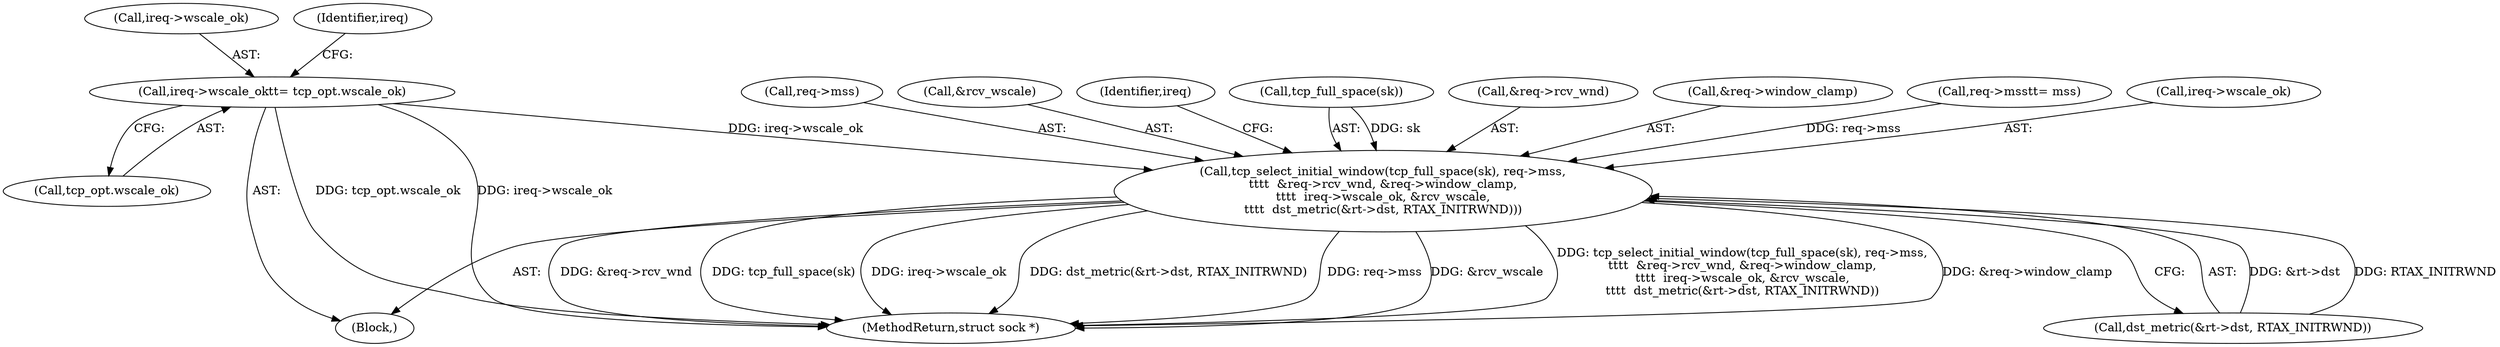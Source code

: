 digraph "0_linux_f6d8bd051c391c1c0458a30b2a7abcd939329259_28@pointer" {
"1000286" [label="(Call,ireq->wscale_ok\t\t= tcp_opt.wscale_ok)"];
"1000440" [label="(Call,tcp_select_initial_window(tcp_full_space(sk), req->mss,\n\t\t\t\t  &req->rcv_wnd, &req->window_clamp,\n\t\t\t\t  ireq->wscale_ok, &rcv_wscale,\n\t\t\t\t  dst_metric(&rt->dst, RTAX_INITRWND)))"];
"1000483" [label="(MethodReturn,struct sock *)"];
"1000457" [label="(Call,&rcv_wscale)"];
"1000467" [label="(Identifier,ireq)"];
"1000287" [label="(Call,ireq->wscale_ok)"];
"1000286" [label="(Call,ireq->wscale_ok\t\t= tcp_opt.wscale_ok)"];
"1000440" [label="(Call,tcp_select_initial_window(tcp_full_space(sk), req->mss,\n\t\t\t\t  &req->rcv_wnd, &req->window_clamp,\n\t\t\t\t  ireq->wscale_ok, &rcv_wscale,\n\t\t\t\t  dst_metric(&rt->dst, RTAX_INITRWND)))"];
"1000290" [label="(Call,tcp_opt.wscale_ok)"];
"1000441" [label="(Call,tcp_full_space(sk))"];
"1000459" [label="(Call,dst_metric(&rt->dst, RTAX_INITRWND))"];
"1000109" [label="(Block,)"];
"1000446" [label="(Call,&req->rcv_wnd)"];
"1000295" [label="(Identifier,ireq)"];
"1000450" [label="(Call,&req->window_clamp)"];
"1000232" [label="(Call,req->mss\t\t= mss)"];
"1000454" [label="(Call,ireq->wscale_ok)"];
"1000443" [label="(Call,req->mss)"];
"1000286" -> "1000109"  [label="AST: "];
"1000286" -> "1000290"  [label="CFG: "];
"1000287" -> "1000286"  [label="AST: "];
"1000290" -> "1000286"  [label="AST: "];
"1000295" -> "1000286"  [label="CFG: "];
"1000286" -> "1000483"  [label="DDG: tcp_opt.wscale_ok"];
"1000286" -> "1000483"  [label="DDG: ireq->wscale_ok"];
"1000286" -> "1000440"  [label="DDG: ireq->wscale_ok"];
"1000440" -> "1000109"  [label="AST: "];
"1000440" -> "1000459"  [label="CFG: "];
"1000441" -> "1000440"  [label="AST: "];
"1000443" -> "1000440"  [label="AST: "];
"1000446" -> "1000440"  [label="AST: "];
"1000450" -> "1000440"  [label="AST: "];
"1000454" -> "1000440"  [label="AST: "];
"1000457" -> "1000440"  [label="AST: "];
"1000459" -> "1000440"  [label="AST: "];
"1000467" -> "1000440"  [label="CFG: "];
"1000440" -> "1000483"  [label="DDG: dst_metric(&rt->dst, RTAX_INITRWND)"];
"1000440" -> "1000483"  [label="DDG: req->mss"];
"1000440" -> "1000483"  [label="DDG: &rcv_wscale"];
"1000440" -> "1000483"  [label="DDG: tcp_select_initial_window(tcp_full_space(sk), req->mss,\n\t\t\t\t  &req->rcv_wnd, &req->window_clamp,\n\t\t\t\t  ireq->wscale_ok, &rcv_wscale,\n\t\t\t\t  dst_metric(&rt->dst, RTAX_INITRWND))"];
"1000440" -> "1000483"  [label="DDG: &req->window_clamp"];
"1000440" -> "1000483"  [label="DDG: &req->rcv_wnd"];
"1000440" -> "1000483"  [label="DDG: tcp_full_space(sk)"];
"1000440" -> "1000483"  [label="DDG: ireq->wscale_ok"];
"1000441" -> "1000440"  [label="DDG: sk"];
"1000232" -> "1000440"  [label="DDG: req->mss"];
"1000459" -> "1000440"  [label="DDG: &rt->dst"];
"1000459" -> "1000440"  [label="DDG: RTAX_INITRWND"];
}
